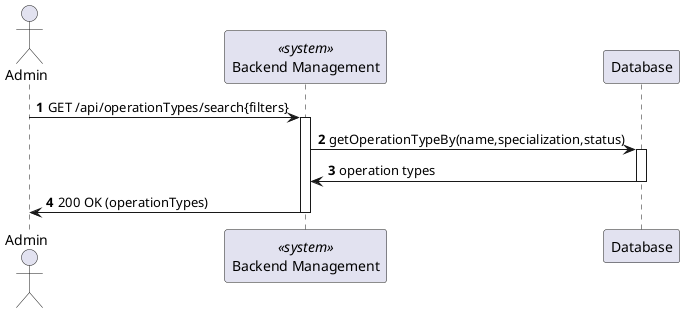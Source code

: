 @startuml

autonumber
actor Admin as "Admin"
participant BE as "Backend Management" <<system>>
participant DB as "Database"


Admin -> BE : GET /api/operationTypes/search{filters}
activate BE

BE -> DB : getOperationTypeBy(name,specialization,status)

activate DB 

DB -> BE : operation types 

deactivate DB

Admin <- BE : 200 OK (operationTypes)

deactivate BE

@enduml